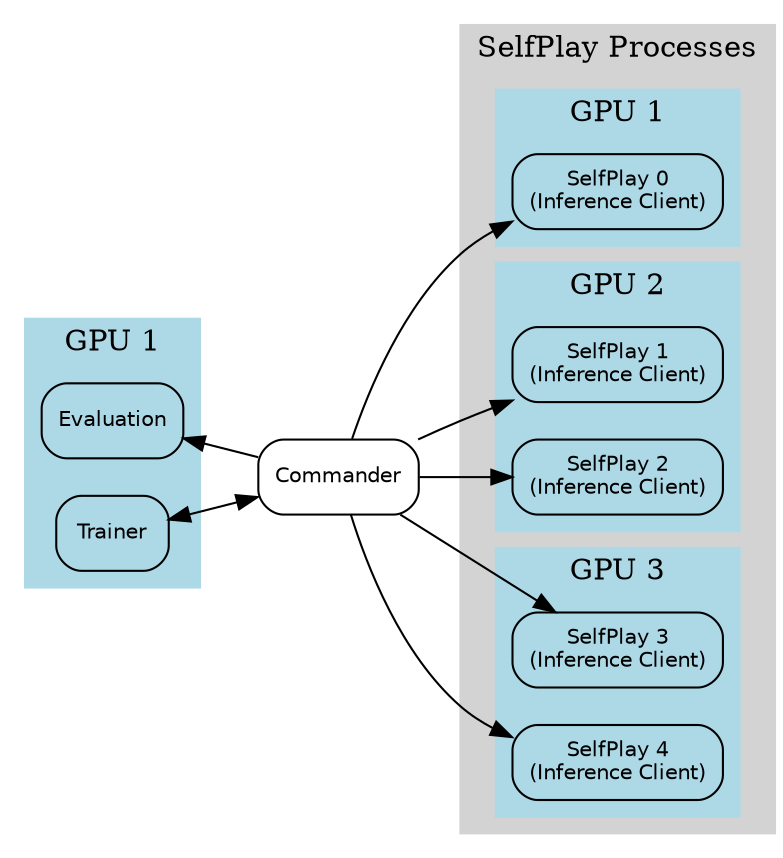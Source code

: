 digraph ClientBasedInferenceServer {
    rankdir=LR; // Left-to-right layout
    node [shape=box, style=rounded, fontsize=10, fontname="Helvetica"];
    
    // Define main components
    Evaluation [label="Evaluation"];
    Trainer [label="Trainer"];
    Commander [label="Commander"];
    
    // Define SelfPlay Processes grouped by GPU
    subgraph cluster_SelfPlay {
        label="SelfPlay Processes";
        style=filled;
        color=lightgrey;
        
        
        // Define GPU 1 Cluster
        subgraph cluster_GPU1 {
            label="GPU 1";
            style=filled;
            color=lightblue;
            SelfPlay0 [label="SelfPlay 0\n(Inference Client)"];
        }
        
        // Define GPU 2 Cluster
        subgraph cluster_GPU2 {
            label="GPU 2";
            style=filled;
            color=lightblue;
            SelfPlay1 [label="SelfPlay 1\n(Inference Client)"];
            SelfPlay2 [label="SelfPlay 2\n(Inference Client)"];
        }
        
        // Define GPU 3 Cluster
        subgraph cluster_GPU3 {
            label="GPU 3";
            style=filled;
            color=lightblue;
            SelfPlay3 [label="SelfPlay 3\n(Inference Client)"];
            SelfPlay4 [label="SelfPlay 4\n(Inference Client)"];
        }
    }

    subgraph cluster_GPU1 {
        label="GPU 1";
        style=filled;
        color=lightblue;
        Trainer [label="Trainer"];
        Evaluation [label="Evaluation"];
    }
    
    // Edges (Trainer and Commander - Duplex Connection)
    Trainer -> Commander [dir=both];
    
    // Edges (Commander and SelfPlay Processes)
    Commander -> SelfPlay0;
    Commander -> SelfPlay1;
    Commander -> SelfPlay2;
    Commander -> SelfPlay3;
    Commander -> SelfPlay4;
    
    // Edges (Commander and Evaluation)
    Commander -> Evaluation;
}
